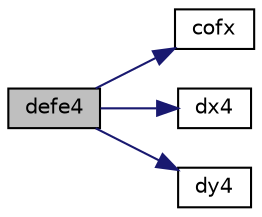 digraph "defe4"
{
  edge [fontname="Helvetica",fontsize="10",labelfontname="Helvetica",labelfontsize="10"];
  node [fontname="Helvetica",fontsize="10",shape=record];
  rankdir="LR";
  Node1 [label="defe4",height=0.2,width=0.4,color="black", fillcolor="grey75", style="filled", fontcolor="black"];
  Node1 -> Node2 [color="midnightblue",fontsize="10",style="solid",fontname="Helvetica"];
  Node2 [label="cofx",height=0.2,width=0.4,color="black", fillcolor="white", style="filled",URL="$_interface_fortran_8h.html#a4f14a409ba34140311990298a81abab4"];
  Node1 -> Node3 [color="midnightblue",fontsize="10",style="solid",fontname="Helvetica"];
  Node3 [label="dx4",height=0.2,width=0.4,color="black", fillcolor="white", style="filled",URL="$poisson_8f.html#a83808063c1fdd679d4b026ba63bd926d"];
  Node1 -> Node4 [color="midnightblue",fontsize="10",style="solid",fontname="Helvetica"];
  Node4 [label="dy4",height=0.2,width=0.4,color="black", fillcolor="white", style="filled",URL="$poisson_8f.html#a61a13ff9c3d8b209f2d82002f7d95620"];
}

